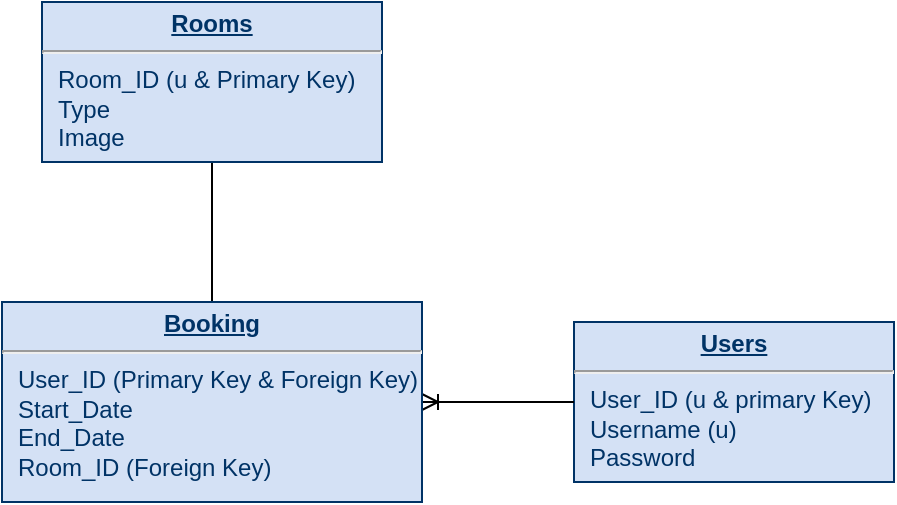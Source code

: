 <mxfile version="20.0.1" type="device"><diagram name="Page-1" id="efa7a0a1-bf9b-a30e-e6df-94a7791c09e9"><mxGraphModel dx="-156" dy="427" grid="1" gridSize="10" guides="1" tooltips="1" connect="1" arrows="1" fold="1" page="1" pageScale="1" pageWidth="826" pageHeight="1169" background="none" math="0" shadow="0"><root><mxCell id="0"/><mxCell id="1" parent="0"/><mxCell id="31" value="&lt;p style=&quot;margin: 0px; margin-top: 4px; text-align: center; text-decoration: underline;&quot;&gt;&lt;strong&gt;Users&lt;/strong&gt;&lt;/p&gt;&lt;hr&gt;&lt;p style=&quot;margin: 0px; margin-left: 8px;&quot;&gt;User_ID (u &amp;amp; primary Key)&lt;/p&gt;&lt;p style=&quot;margin: 0px; margin-left: 8px;&quot;&gt;Username (u)&lt;/p&gt;&lt;p style=&quot;margin: 0px; margin-left: 8px;&quot;&gt;Password&amp;nbsp;&lt;/p&gt;" style="verticalAlign=top;align=left;overflow=fill;fontSize=12;fontFamily=Helvetica;html=1;strokeColor=#003366;shadow=0;fillColor=#D4E1F5;fontColor=#003366" parent="1" vertex="1"><mxGeometry x="1420" y="400" width="160" height="80" as="geometry"/></mxCell><mxCell id="hKrKOS9gGmsbfKGaDLNQ-122" style="edgeStyle=orthogonalEdgeStyle;rounded=0;orthogonalLoop=1;jettySize=auto;html=1;exitX=0.5;exitY=1;exitDx=0;exitDy=0;entryX=0.5;entryY=0;entryDx=0;entryDy=0;startArrow=none;startFill=0;endArrow=none;endFill=0;" edge="1" parent="1" source="35" target="hKrKOS9gGmsbfKGaDLNQ-115"><mxGeometry relative="1" as="geometry"/></mxCell><mxCell id="35" value="&lt;p style=&quot;margin: 0px; margin-top: 4px; text-align: center; text-decoration: underline;&quot;&gt;&lt;b&gt;Rooms&lt;/b&gt;&lt;/p&gt;&lt;hr&gt;&lt;p style=&quot;margin: 0px; margin-left: 8px;&quot;&gt;Room_ID (u &amp;amp; Primary Key)&lt;/p&gt;&lt;p style=&quot;margin: 0px; margin-left: 8px;&quot;&gt;Type&lt;/p&gt;&lt;p style=&quot;margin: 0px; margin-left: 8px;&quot;&gt;Image&lt;/p&gt;" style="verticalAlign=top;align=left;overflow=fill;fontSize=12;fontFamily=Helvetica;html=1;strokeColor=#003366;shadow=0;fillColor=#D4E1F5;fontColor=#003366" parent="1" vertex="1"><mxGeometry x="1154" y="240" width="170" height="80" as="geometry"/></mxCell><mxCell id="hKrKOS9gGmsbfKGaDLNQ-118" style="edgeStyle=orthogonalEdgeStyle;rounded=0;orthogonalLoop=1;jettySize=auto;html=1;exitX=1;exitY=0.5;exitDx=0;exitDy=0;entryX=0;entryY=0.5;entryDx=0;entryDy=0;endArrow=none;endFill=0;startArrow=ERoneToMany;startFill=0;" edge="1" parent="1" source="hKrKOS9gGmsbfKGaDLNQ-115" target="31"><mxGeometry relative="1" as="geometry"/></mxCell><mxCell id="hKrKOS9gGmsbfKGaDLNQ-115" value="&lt;p style=&quot;margin: 0px; margin-top: 4px; text-align: center; text-decoration: underline;&quot;&gt;&lt;b&gt;Booking&lt;/b&gt;&lt;/p&gt;&lt;hr&gt;&lt;p style=&quot;margin: 0px; margin-left: 8px;&quot;&gt;User_ID (Primary Key &amp;amp; Foreign Key)&lt;/p&gt;&lt;p style=&quot;margin: 0px; margin-left: 8px;&quot;&gt;Start_Date&amp;nbsp;&lt;/p&gt;&lt;p style=&quot;margin: 0px; margin-left: 8px;&quot;&gt;End_Date&lt;/p&gt;&lt;p style=&quot;margin: 0px; margin-left: 8px;&quot;&gt;Room_ID (Foreign Key)&lt;/p&gt;" style="verticalAlign=top;align=left;overflow=fill;fontSize=12;fontFamily=Helvetica;html=1;strokeColor=#003366;shadow=0;fillColor=#D4E1F5;fontColor=#003366" vertex="1" parent="1"><mxGeometry x="1134" y="390" width="210" height="100" as="geometry"/></mxCell></root></mxGraphModel></diagram></mxfile>